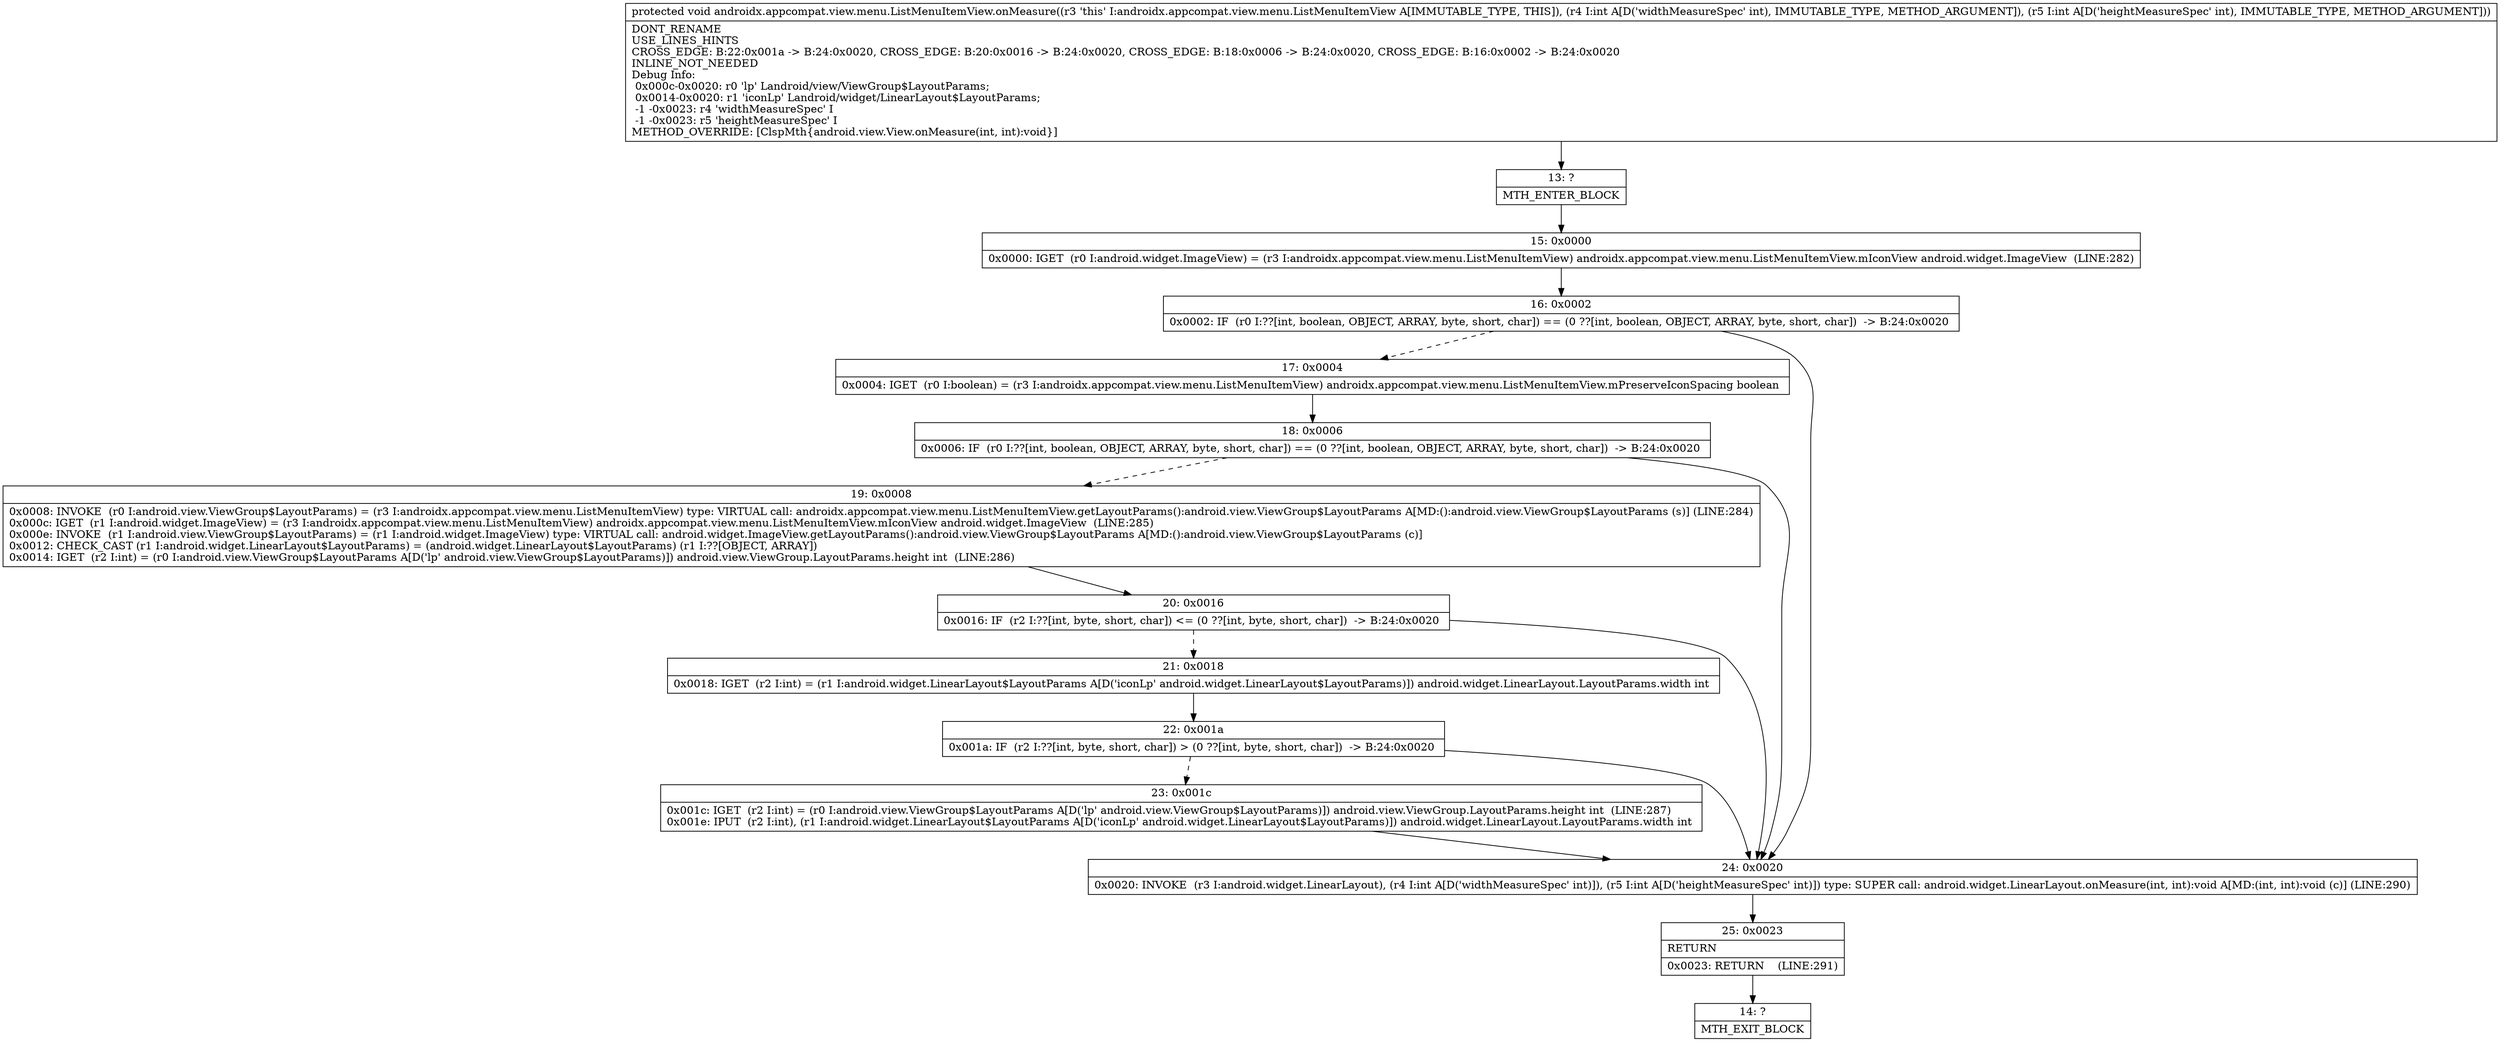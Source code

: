 digraph "CFG forandroidx.appcompat.view.menu.ListMenuItemView.onMeasure(II)V" {
Node_13 [shape=record,label="{13\:\ ?|MTH_ENTER_BLOCK\l}"];
Node_15 [shape=record,label="{15\:\ 0x0000|0x0000: IGET  (r0 I:android.widget.ImageView) = (r3 I:androidx.appcompat.view.menu.ListMenuItemView) androidx.appcompat.view.menu.ListMenuItemView.mIconView android.widget.ImageView  (LINE:282)\l}"];
Node_16 [shape=record,label="{16\:\ 0x0002|0x0002: IF  (r0 I:??[int, boolean, OBJECT, ARRAY, byte, short, char]) == (0 ??[int, boolean, OBJECT, ARRAY, byte, short, char])  \-\> B:24:0x0020 \l}"];
Node_17 [shape=record,label="{17\:\ 0x0004|0x0004: IGET  (r0 I:boolean) = (r3 I:androidx.appcompat.view.menu.ListMenuItemView) androidx.appcompat.view.menu.ListMenuItemView.mPreserveIconSpacing boolean \l}"];
Node_18 [shape=record,label="{18\:\ 0x0006|0x0006: IF  (r0 I:??[int, boolean, OBJECT, ARRAY, byte, short, char]) == (0 ??[int, boolean, OBJECT, ARRAY, byte, short, char])  \-\> B:24:0x0020 \l}"];
Node_19 [shape=record,label="{19\:\ 0x0008|0x0008: INVOKE  (r0 I:android.view.ViewGroup$LayoutParams) = (r3 I:androidx.appcompat.view.menu.ListMenuItemView) type: VIRTUAL call: androidx.appcompat.view.menu.ListMenuItemView.getLayoutParams():android.view.ViewGroup$LayoutParams A[MD:():android.view.ViewGroup$LayoutParams (s)] (LINE:284)\l0x000c: IGET  (r1 I:android.widget.ImageView) = (r3 I:androidx.appcompat.view.menu.ListMenuItemView) androidx.appcompat.view.menu.ListMenuItemView.mIconView android.widget.ImageView  (LINE:285)\l0x000e: INVOKE  (r1 I:android.view.ViewGroup$LayoutParams) = (r1 I:android.widget.ImageView) type: VIRTUAL call: android.widget.ImageView.getLayoutParams():android.view.ViewGroup$LayoutParams A[MD:():android.view.ViewGroup$LayoutParams (c)]\l0x0012: CHECK_CAST (r1 I:android.widget.LinearLayout$LayoutParams) = (android.widget.LinearLayout$LayoutParams) (r1 I:??[OBJECT, ARRAY]) \l0x0014: IGET  (r2 I:int) = (r0 I:android.view.ViewGroup$LayoutParams A[D('lp' android.view.ViewGroup$LayoutParams)]) android.view.ViewGroup.LayoutParams.height int  (LINE:286)\l}"];
Node_20 [shape=record,label="{20\:\ 0x0016|0x0016: IF  (r2 I:??[int, byte, short, char]) \<= (0 ??[int, byte, short, char])  \-\> B:24:0x0020 \l}"];
Node_21 [shape=record,label="{21\:\ 0x0018|0x0018: IGET  (r2 I:int) = (r1 I:android.widget.LinearLayout$LayoutParams A[D('iconLp' android.widget.LinearLayout$LayoutParams)]) android.widget.LinearLayout.LayoutParams.width int \l}"];
Node_22 [shape=record,label="{22\:\ 0x001a|0x001a: IF  (r2 I:??[int, byte, short, char]) \> (0 ??[int, byte, short, char])  \-\> B:24:0x0020 \l}"];
Node_23 [shape=record,label="{23\:\ 0x001c|0x001c: IGET  (r2 I:int) = (r0 I:android.view.ViewGroup$LayoutParams A[D('lp' android.view.ViewGroup$LayoutParams)]) android.view.ViewGroup.LayoutParams.height int  (LINE:287)\l0x001e: IPUT  (r2 I:int), (r1 I:android.widget.LinearLayout$LayoutParams A[D('iconLp' android.widget.LinearLayout$LayoutParams)]) android.widget.LinearLayout.LayoutParams.width int \l}"];
Node_24 [shape=record,label="{24\:\ 0x0020|0x0020: INVOKE  (r3 I:android.widget.LinearLayout), (r4 I:int A[D('widthMeasureSpec' int)]), (r5 I:int A[D('heightMeasureSpec' int)]) type: SUPER call: android.widget.LinearLayout.onMeasure(int, int):void A[MD:(int, int):void (c)] (LINE:290)\l}"];
Node_25 [shape=record,label="{25\:\ 0x0023|RETURN\l|0x0023: RETURN    (LINE:291)\l}"];
Node_14 [shape=record,label="{14\:\ ?|MTH_EXIT_BLOCK\l}"];
MethodNode[shape=record,label="{protected void androidx.appcompat.view.menu.ListMenuItemView.onMeasure((r3 'this' I:androidx.appcompat.view.menu.ListMenuItemView A[IMMUTABLE_TYPE, THIS]), (r4 I:int A[D('widthMeasureSpec' int), IMMUTABLE_TYPE, METHOD_ARGUMENT]), (r5 I:int A[D('heightMeasureSpec' int), IMMUTABLE_TYPE, METHOD_ARGUMENT]))  | DONT_RENAME\lUSE_LINES_HINTS\lCROSS_EDGE: B:22:0x001a \-\> B:24:0x0020, CROSS_EDGE: B:20:0x0016 \-\> B:24:0x0020, CROSS_EDGE: B:18:0x0006 \-\> B:24:0x0020, CROSS_EDGE: B:16:0x0002 \-\> B:24:0x0020\lINLINE_NOT_NEEDED\lDebug Info:\l  0x000c\-0x0020: r0 'lp' Landroid\/view\/ViewGroup$LayoutParams;\l  0x0014\-0x0020: r1 'iconLp' Landroid\/widget\/LinearLayout$LayoutParams;\l  \-1 \-0x0023: r4 'widthMeasureSpec' I\l  \-1 \-0x0023: r5 'heightMeasureSpec' I\lMETHOD_OVERRIDE: [ClspMth\{android.view.View.onMeasure(int, int):void\}]\l}"];
MethodNode -> Node_13;Node_13 -> Node_15;
Node_15 -> Node_16;
Node_16 -> Node_17[style=dashed];
Node_16 -> Node_24;
Node_17 -> Node_18;
Node_18 -> Node_19[style=dashed];
Node_18 -> Node_24;
Node_19 -> Node_20;
Node_20 -> Node_21[style=dashed];
Node_20 -> Node_24;
Node_21 -> Node_22;
Node_22 -> Node_23[style=dashed];
Node_22 -> Node_24;
Node_23 -> Node_24;
Node_24 -> Node_25;
Node_25 -> Node_14;
}

